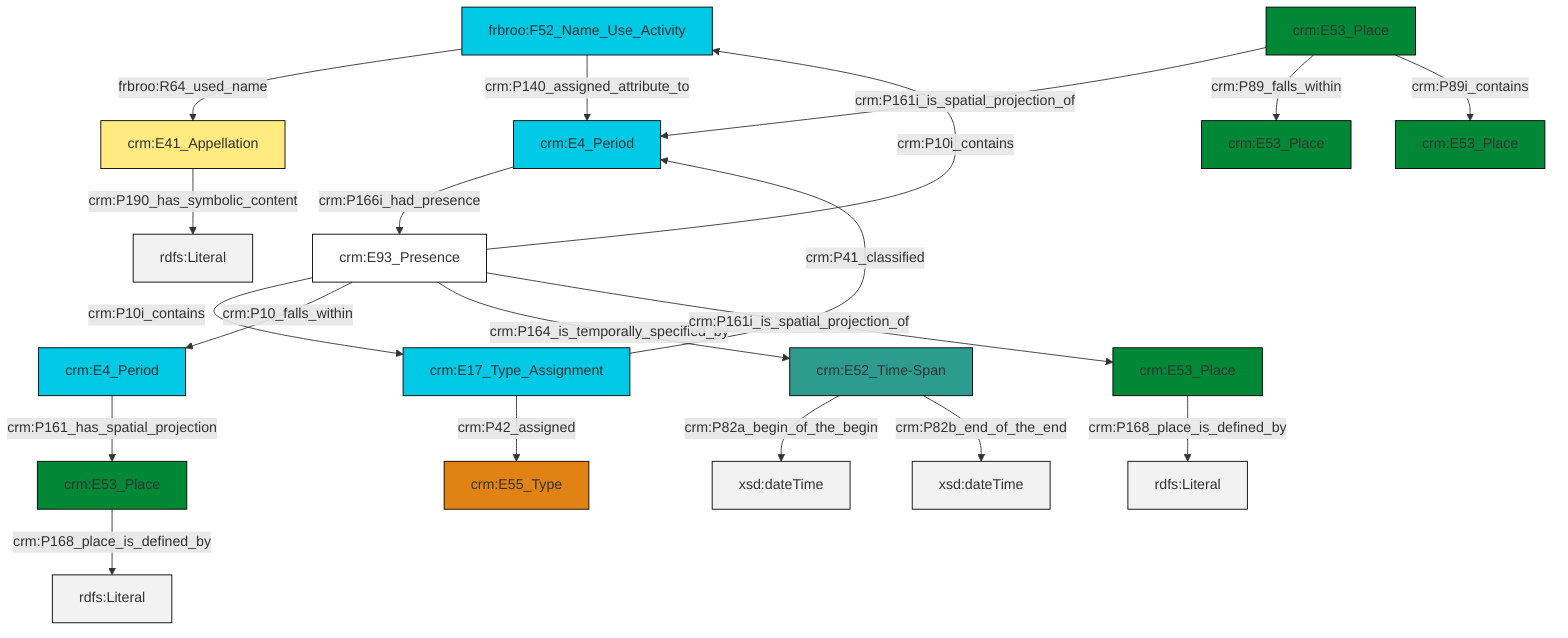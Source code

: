 graph TD
classDef Literal fill:#f2f2f2,stroke:#000000;
classDef CRM_Entity fill:#FFFFFF,stroke:#000000;
classDef Temporal_Entity fill:#00C9E6, stroke:#000000;
classDef Type fill:#E18312, stroke:#000000;
classDef Time-Span fill:#2C9C91, stroke:#000000;
classDef Appellation fill:#FFEB7F, stroke:#000000;
classDef Place fill:#008836, stroke:#000000;
classDef Persistent_Item fill:#B266B2, stroke:#000000;
classDef Conceptual_Object fill:#FFD700, stroke:#000000;
classDef Physical_Thing fill:#D2B48C, stroke:#000000;
classDef Actor fill:#f58aad, stroke:#000000;
classDef PC_Classes fill:#4ce600, stroke:#000000;
classDef Multi fill:#cccccc,stroke:#000000;

0["frbroo:F52_Name_Use_Activity"]:::Temporal_Entity -->|frbroo:R64_used_name| 1["crm:E41_Appellation"]:::Appellation
2["crm:E17_Type_Assignment"]:::Temporal_Entity -->|crm:P41_classified| 3["crm:E4_Period"]:::Temporal_Entity
4["crm:E53_Place"]:::Place -->|crm:P161i_is_spatial_projection_of| 3["crm:E4_Period"]:::Temporal_Entity
7["crm:E53_Place"]:::Place -->|crm:P168_place_is_defined_by| 8[rdfs:Literal]:::Literal
4["crm:E53_Place"]:::Place -->|crm:P89_falls_within| 9["crm:E53_Place"]:::Place
2["crm:E17_Type_Assignment"]:::Temporal_Entity -->|crm:P42_assigned| 10["crm:E55_Type"]:::Type
12["crm:E4_Period"]:::Temporal_Entity -->|crm:P161_has_spatial_projection| 5["crm:E53_Place"]:::Place
17["crm:E52_Time-Span"]:::Time-Span -->|crm:P82a_begin_of_the_begin| 18[xsd:dateTime]:::Literal
1["crm:E41_Appellation"]:::Appellation -->|crm:P190_has_symbolic_content| 21[rdfs:Literal]:::Literal
19["crm:E93_Presence"]:::CRM_Entity -->|crm:P10i_contains| 0["frbroo:F52_Name_Use_Activity"]:::Temporal_Entity
17["crm:E52_Time-Span"]:::Time-Span -->|crm:P82b_end_of_the_end| 23[xsd:dateTime]:::Literal
19["crm:E93_Presence"]:::CRM_Entity -->|crm:P10i_contains| 2["crm:E17_Type_Assignment"]:::Temporal_Entity
19["crm:E93_Presence"]:::CRM_Entity -->|crm:P10_falls_within| 12["crm:E4_Period"]:::Temporal_Entity
3["crm:E4_Period"]:::Temporal_Entity -->|crm:P166i_had_presence| 19["crm:E93_Presence"]:::CRM_Entity
0["frbroo:F52_Name_Use_Activity"]:::Temporal_Entity -->|crm:P140_assigned_attribute_to| 3["crm:E4_Period"]:::Temporal_Entity
5["crm:E53_Place"]:::Place -->|crm:P168_place_is_defined_by| 25[rdfs:Literal]:::Literal
19["crm:E93_Presence"]:::CRM_Entity -->|crm:P164_is_temporally_specified_by| 17["crm:E52_Time-Span"]:::Time-Span
4["crm:E53_Place"]:::Place -->|crm:P89i_contains| 15["crm:E53_Place"]:::Place
19["crm:E93_Presence"]:::CRM_Entity -->|crm:P161i_is_spatial_projection_of| 7["crm:E53_Place"]:::Place
